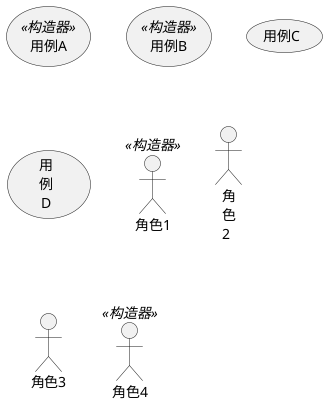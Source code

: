 
用例与角色

@startuml usecase-1
(用例A) << 构造器 >>
(用例B) as (CB)  << 构造器 >>
usecase 用例C
usecase (用\n例\nD) as D

:角色1: << 构造器 >>
:角\n色\n2: as 2
actor 角色3
actor :角色4: as 4 << 构造器 >>
@enduml

用例的说明描述

@startuml usecase-2
usecase 用例A as "这是用例的描述
--
横线
==
双横线
..虚线..
描述文字"
@enduml

箭头使用

@startuml usecase-3
普通用户 -> (普通功能)
普通用户 --> (高级功能) : 操作

:管理员: ---> (高级功能) : 管理

普通用户 <|-- 管理员 : 继承
普通功能 <|-- 高级功能  : 继承
@enduml

注释

@startuml usecase-4

普通用户 -> (普通功能)
普通用户 --> (高级功能) : 操作

:管理员: ---> (高级功能) : 管理

note left of 普通用户 : 普通注释

note right of 管理员
注释内容
end note

note "注释内容\n换行" as Note

普通用户 .. Note
Note .. 管理员
@enduml

箭头方向

@startuml usecase-5
:user: -left-> (左边) 
:user: -right-> (右边) 
:user: -up-> (上边)
:user: -down-> (下边)

右边 -> (1)
右边 --> (2)
右边 ---> (3)
右边 ----> (4)
@enduml


@startuml usecase-6-1
top to bottom direction
user1 --> (Usecase 1)
user2 --> (Usecase 2)
@enduml

@startuml usecase-6-2
left to right direction
user1 --> (Usecase 1)
user2 --> (Usecase 2)
@enduml


@startuml usecase-7
skinparam handwritten true

skinparam usecase {
	BackgroundColor DarkSeaGreen
	BorderColor DarkSlateGray

	BackgroundColor<< Main >> YellowGreen
	BorderColor<< Main >> YellowGreen
	
	ArrowColor Olive
	ActorBorderColor black
	ActorFontName Courier

	ActorBackgroundColor<< Human >> Gold
}

User << Human >>
:Main Database: as MySql << Application >>
(Start) << One Shot >>
(Use the application) as (Use) << Main >>

User -> (Start)
User --> (Use)

MySql --> (Use)
@enduml

@startuml usecase-8
left to right direction
skinparam packageStyle rectangle
actor customer
actor clerk
rectangle checkout {
  customer -- (checkout)
  (checkout) .> (payment) : include
  (help) .> (checkout) : extends
  (checkout) -- clerk
}
@enduml